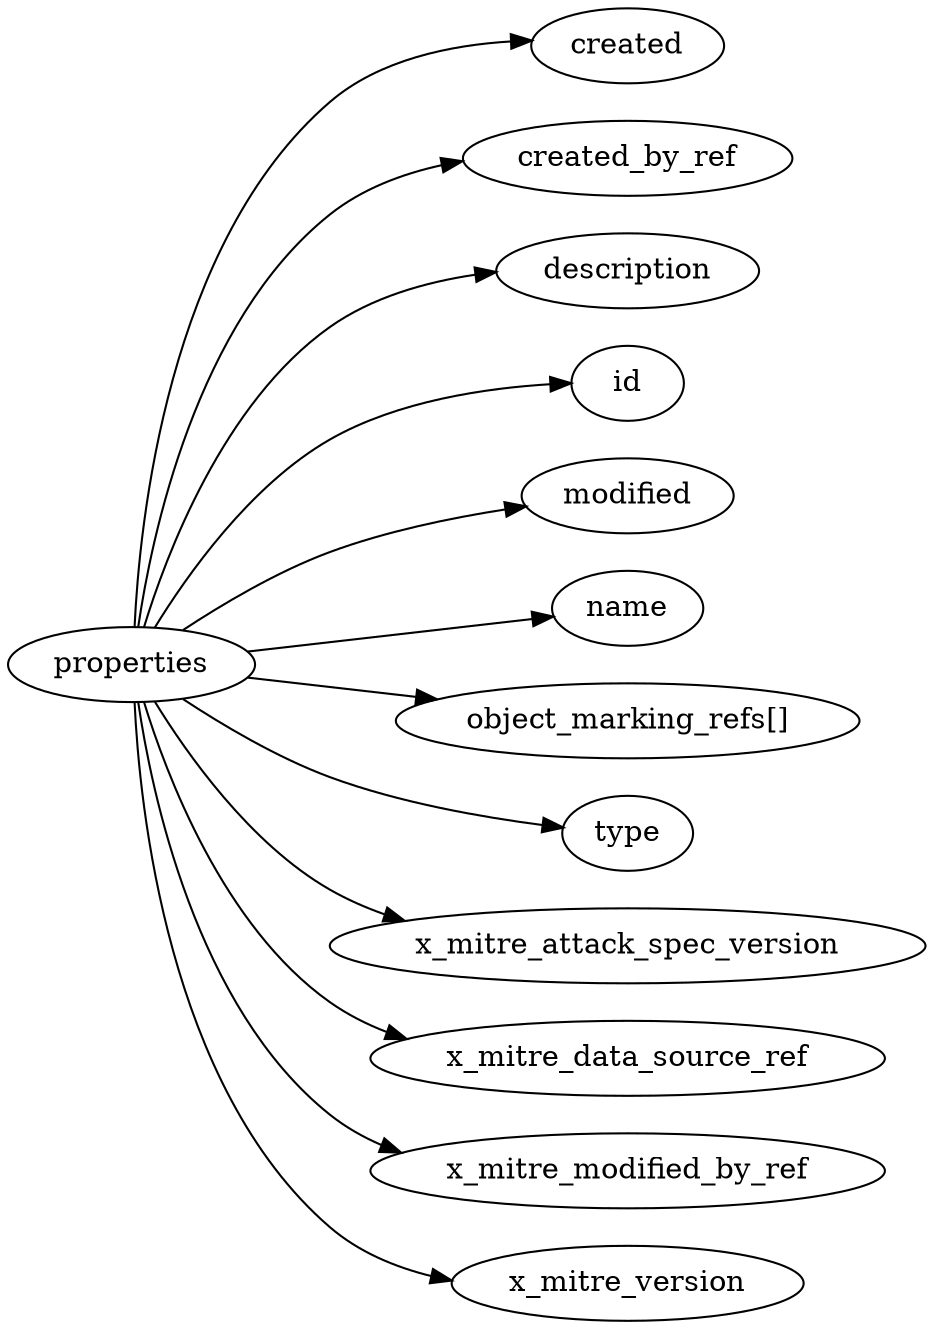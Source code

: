 digraph {
    graph [rankdir=LR]
    "created" [label="created"]
    "created_by_ref" [label="created_by_ref"]
    "description" [label="description"]
    "id" [label="id"]
    "modified" [label="modified"]
    "name" [label="name"]
    "object_marking_refs" [label="object_marking_refs[]"]
    "type" [label="type"]
    "x_mitre_attack_spec_version" [label="x_mitre_attack_spec_version"]
    "x_mitre_data_source_ref" [label="x_mitre_data_source_ref"]
    "x_mitre_modified_by_ref" [label="x_mitre_modified_by_ref"]
    "x_mitre_version" [label="x_mitre_version"]
    "properties" -> "object_marking_refs"
    "properties" -> "id"
    "properties" -> "type"
    "properties" -> "created"
    "properties" -> "created_by_ref"
    "properties" -> "modified"
    "properties" -> "name"
    "properties" -> "description"
    "properties" -> "x_mitre_data_source_ref"
    "properties" -> "x_mitre_version"
    "properties" -> "x_mitre_attack_spec_version"
    "properties" -> "x_mitre_modified_by_ref"
}